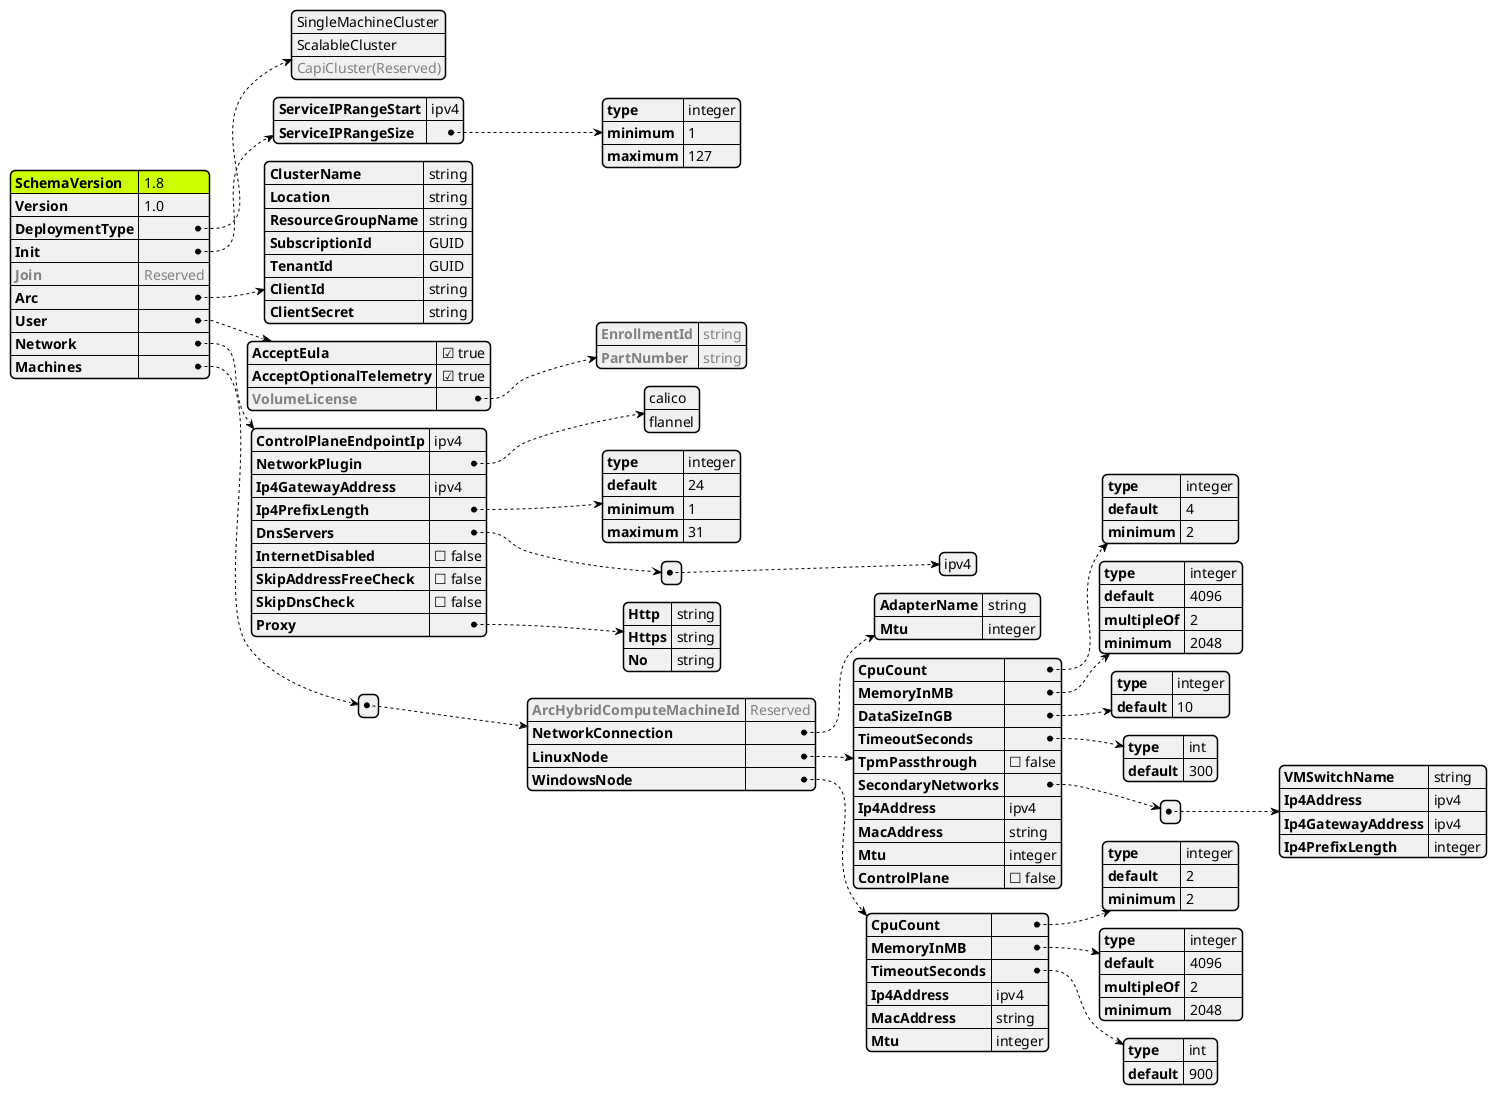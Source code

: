 @startjson AksEdgeSchema
<style>
jsonDiagram {
    node {
        FontSize 14
        RoundCorner 10
        LineThickness 0.5
        separator {
            LineThickness 0.25
        }
    }
    arrow {
        LineThickness 0.5
        LineStyle 2;6
    }
    highlight {
        BackgroundColor black
        FontColor White
    }
}
</style>
#highlight "SchemaVersion"
{
    "SchemaVersion": "1.8",
    "Version": "1.0",
    "DeploymentType": [
            "SingleMachineCluster",
            "ScalableCluster",
            "<color:gray>CapiCluster(Reserved)"
    ],
    "Init": {
        "ServiceIPRangeStart": "ipv4",
        "ServiceIPRangeSize": {
            "type": "integer",
            "minimum" : 1,
            "maximum" : 127
        }
    },
    "<color:gray>Join":"<color:gray>Reserved",
    "Arc": {
        "ClusterName": "string",
        "Location": "string",
        "ResourceGroupName": "string",
        "SubscriptionId": "GUID",
        "TenantId": "GUID",
        "ClientId": "string",
        "ClientSecret": "string"
    },
    "User": {
        "AcceptEula": true,
        "AcceptOptionalTelemetry": true,
        "<color:gray>VolumeLicense":{
            "<color:gray>EnrollmentId":"<color:gray>string",
            "<color:gray>PartNumber":"<color:gray>string"
        }
    },
    "Network": {
        "ControlPlaneEndpointIp": "ipv4",
        "NetworkPlugin": [
                "calico",
                "flannel"
        ],
        "Ip4GatewayAddress": "ipv4",
        "Ip4PrefixLength": {
            "type": "integer",
            "default": 24,
            "minimum": 1,
            "maximum": 31
        },
        "DnsServers": [["ipv4"]],
        "InternetDisabled": false,
        "SkipAddressFreeCheck":false,
        "SkipDnsCheck":false,
        "Proxy": {
            "Http":"string",
            "Https":"string",
            "No":"string"
        }
    },
    "Machines":[{
        "<color:gray>ArcHybridComputeMachineId":"<color:gray>Reserved",
        "NetworkConnection":{
            "AdapterName":"string",
            "Mtu":"integer"
        },
        "LinuxNode":{
            "CpuCount": {
                "type": "integer",
                "default": 4,
                "minimum": 2
            },
            "MemoryInMB": {
                "type": "integer",
                "default": 4096,
                "multipleOf": 2,
                "minimum": 2048
            },
            "DataSizeInGB": {
                "type": "integer",
                "default": 10
            },
            "TimeoutSeconds": {
                "type": "int",
                "default": 300
            },
            "TpmPassthrough": false,
            "SecondaryNetworks": [
                {
                    "VMSwitchName" : "string",
                    "Ip4Address": "ipv4",
                    "Ip4GatewayAddress": "ipv4",
                    "Ip4PrefixLength": "integer"
                }
            ],
            "Ip4Address": "ipv4",
            "MacAddress": "string",
            "Mtu": "integer",
            "ControlPlane" : false
        },
        "WindowsNode":{
            "CpuCount": {
                "type": "integer",
                "default": 2,
                "minimum": 2
            },
            "MemoryInMB": {
                "type": "integer",
                "default": 4096,
                "multipleOf": 2,
                "minimum": 2048
            },
            "TimeoutSeconds": {
                "type": "int",
                "default": 900
            },
            "Ip4Address": "ipv4",
            "MacAddress": "string",
            "Mtu": "integer"
        }
    }]
}
@endjson